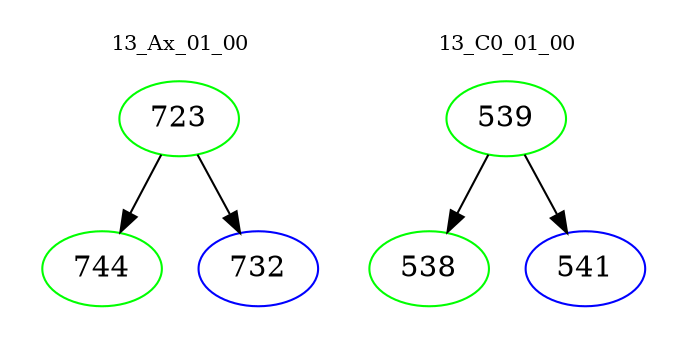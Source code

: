 digraph{
subgraph cluster_0 {
color = white
label = "13_Ax_01_00";
fontsize=10;
T0_723 [label="723", color="green"]
T0_723 -> T0_744 [color="black"]
T0_744 [label="744", color="green"]
T0_723 -> T0_732 [color="black"]
T0_732 [label="732", color="blue"]
}
subgraph cluster_1 {
color = white
label = "13_C0_01_00";
fontsize=10;
T1_539 [label="539", color="green"]
T1_539 -> T1_538 [color="black"]
T1_538 [label="538", color="green"]
T1_539 -> T1_541 [color="black"]
T1_541 [label="541", color="blue"]
}
}
